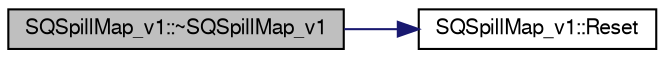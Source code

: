 digraph "SQSpillMap_v1::~SQSpillMap_v1"
{
  bgcolor="transparent";
  edge [fontname="FreeSans",fontsize="10",labelfontname="FreeSans",labelfontsize="10"];
  node [fontname="FreeSans",fontsize="10",shape=record];
  rankdir="LR";
  Node1 [label="SQSpillMap_v1::~SQSpillMap_v1",height=0.2,width=0.4,color="black", fillcolor="grey75", style="filled" fontcolor="black"];
  Node1 -> Node2 [color="midnightblue",fontsize="10",style="solid",fontname="FreeSans"];
  Node2 [label="SQSpillMap_v1::Reset",height=0.2,width=0.4,color="black",URL="$df/de1/classSQSpillMap__v1.html#a9c4a97f77e222f22aa321b9b0d28fc41",tooltip="Clear Event. "];
}
